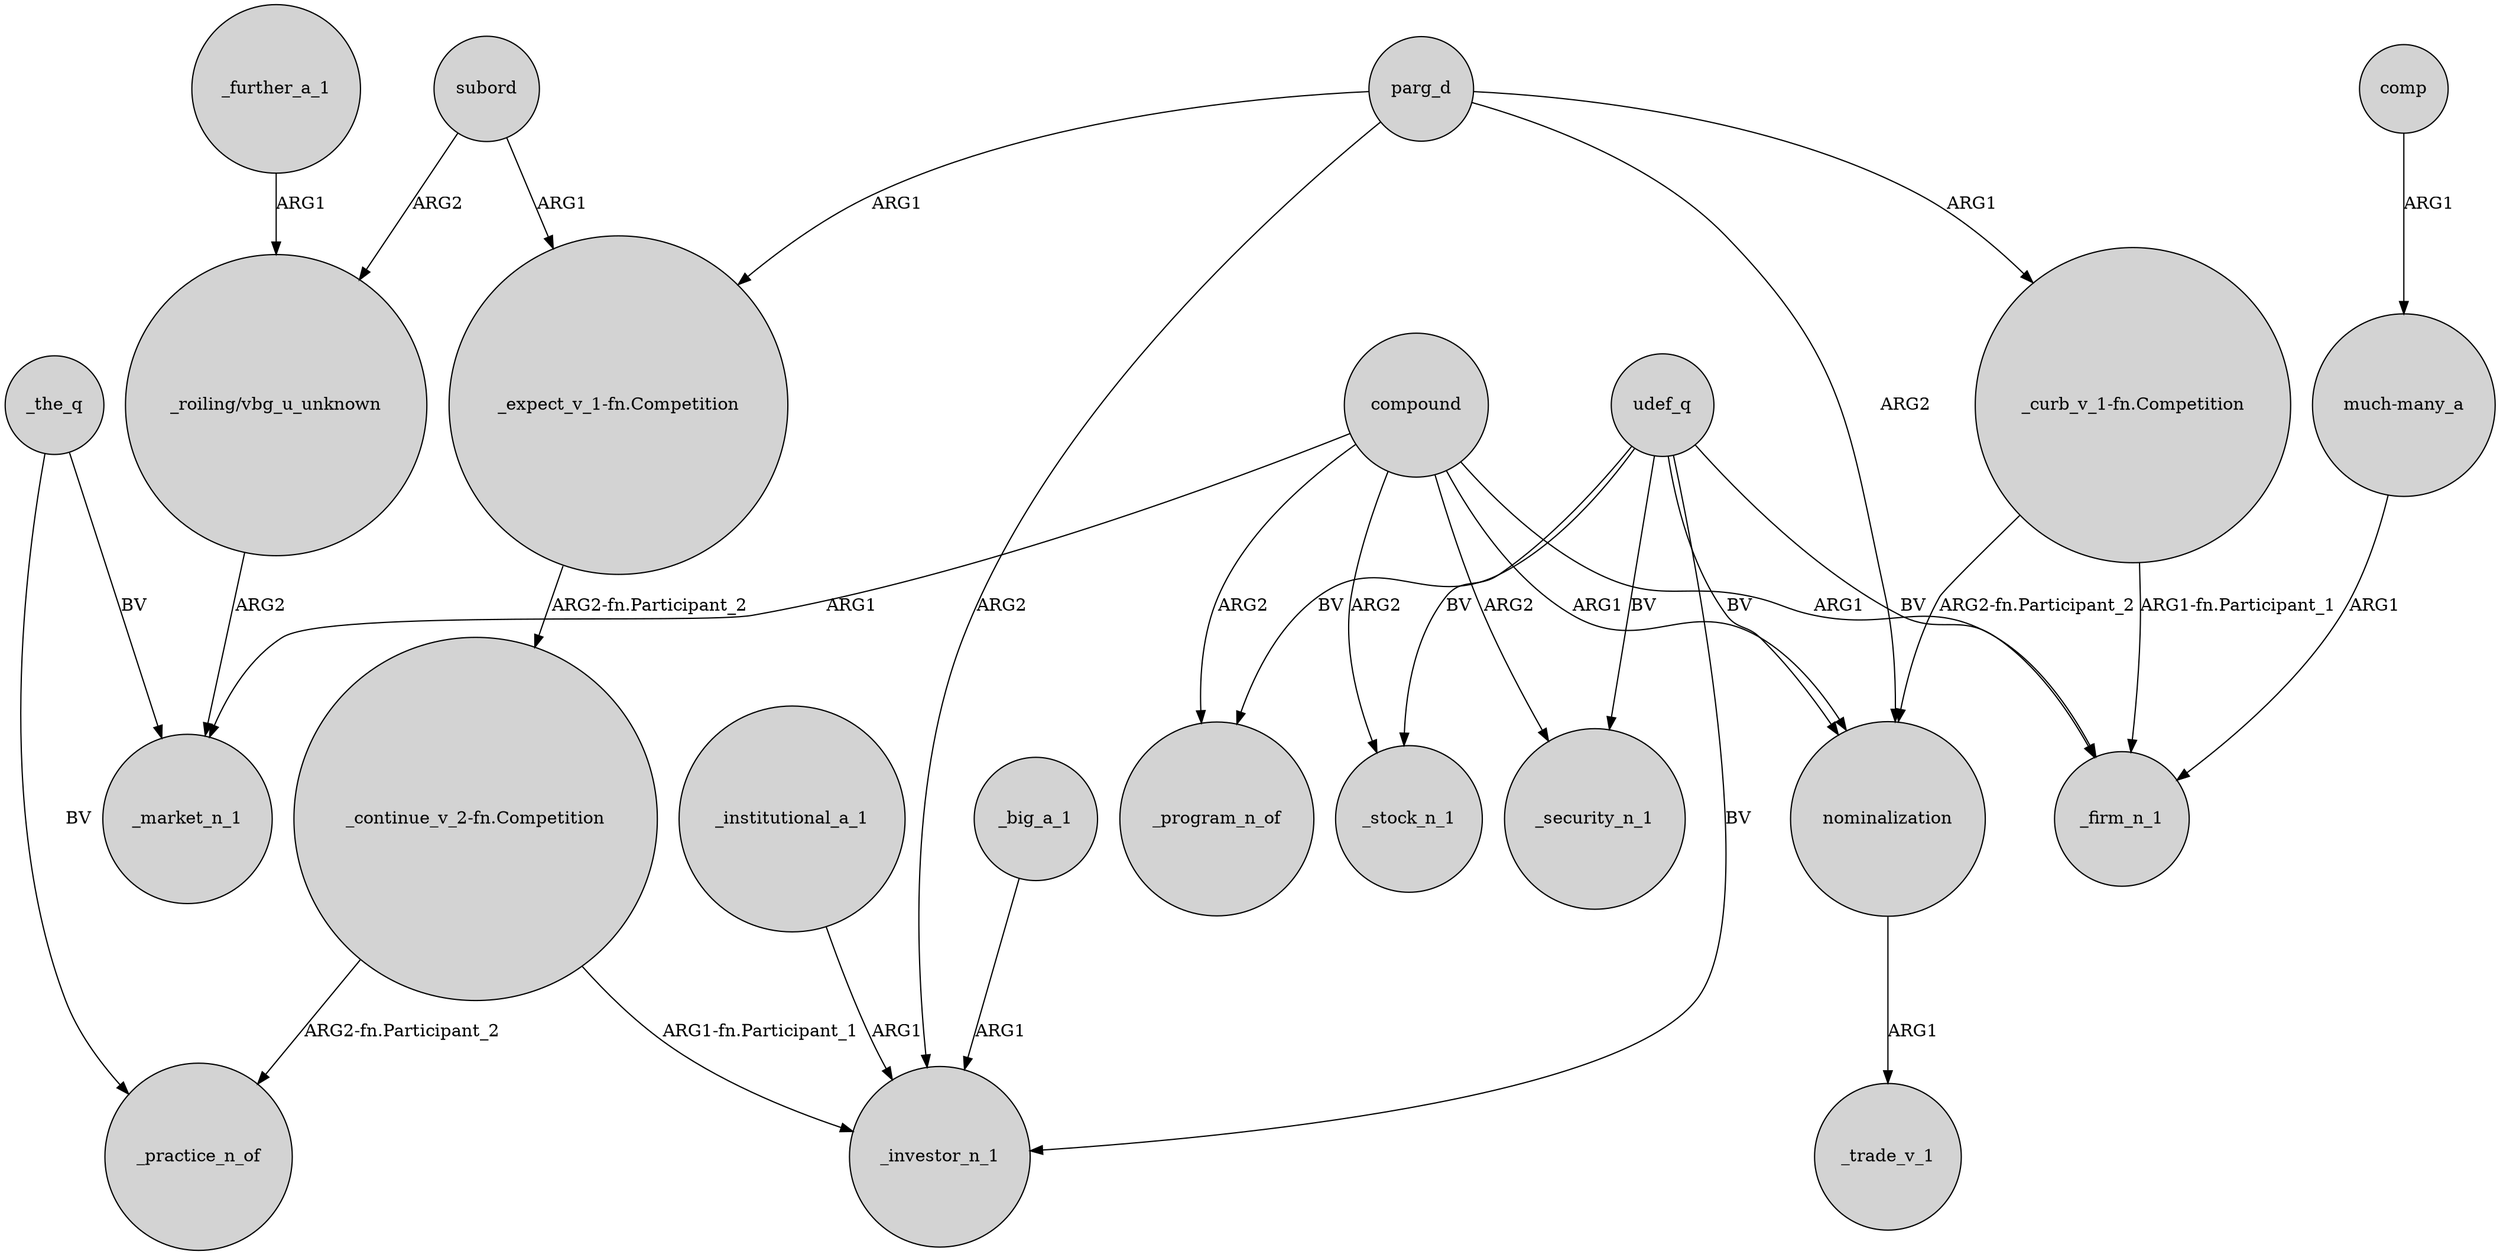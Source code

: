 digraph {
	node [shape=circle style=filled]
	subord -> "_roiling/vbg_u_unknown" [label=ARG2]
	"_continue_v_2-fn.Competition" -> _practice_n_of [label="ARG2-fn.Participant_2"]
	_big_a_1 -> _investor_n_1 [label=ARG1]
	"_curb_v_1-fn.Competition" -> nominalization [label="ARG2-fn.Participant_2"]
	udef_q -> nominalization [label=BV]
	udef_q -> _security_n_1 [label=BV]
	"_continue_v_2-fn.Competition" -> _investor_n_1 [label="ARG1-fn.Participant_1"]
	udef_q -> _firm_n_1 [label=BV]
	udef_q -> _program_n_of [label=BV]
	_the_q -> _practice_n_of [label=BV]
	_the_q -> _market_n_1 [label=BV]
	compound -> _program_n_of [label=ARG2]
	compound -> nominalization [label=ARG1]
	comp -> "much-many_a" [label=ARG1]
	udef_q -> _stock_n_1 [label=BV]
	parg_d -> "_curb_v_1-fn.Competition" [label=ARG1]
	"much-many_a" -> _firm_n_1 [label=ARG1]
	_further_a_1 -> "_roiling/vbg_u_unknown" [label=ARG1]
	compound -> _stock_n_1 [label=ARG2]
	subord -> "_expect_v_1-fn.Competition" [label=ARG1]
	parg_d -> _investor_n_1 [label=ARG2]
	parg_d -> "_expect_v_1-fn.Competition" [label=ARG1]
	compound -> _firm_n_1 [label=ARG1]
	"_curb_v_1-fn.Competition" -> _firm_n_1 [label="ARG1-fn.Participant_1"]
	"_expect_v_1-fn.Competition" -> "_continue_v_2-fn.Competition" [label="ARG2-fn.Participant_2"]
	compound -> _security_n_1 [label=ARG2]
	"_roiling/vbg_u_unknown" -> _market_n_1 [label=ARG2]
	udef_q -> _investor_n_1 [label=BV]
	compound -> _market_n_1 [label=ARG1]
	_institutional_a_1 -> _investor_n_1 [label=ARG1]
	nominalization -> _trade_v_1 [label=ARG1]
	parg_d -> nominalization [label=ARG2]
}

